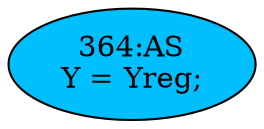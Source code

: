 strict digraph "" {
	node [label="\N"];
	"364:AS"	 [ast="<pyverilog.vparser.ast.Assign object at 0x7f030bfc8290>",
		def_var="['Y']",
		fillcolor=deepskyblue,
		label="364:AS
Y = Yreg;",
		statements="[]",
		style=filled,
		typ=Assign,
		use_var="['Yreg']"];
}
